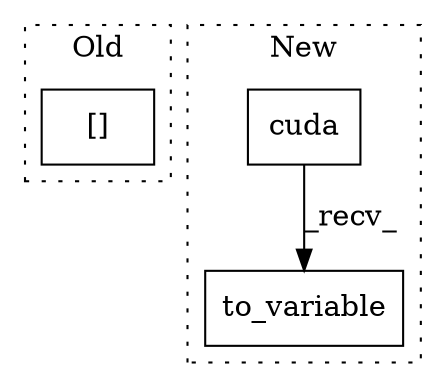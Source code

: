 digraph G {
subgraph cluster0 {
1 [label="[]" a="2" s="722,735" l="5,1" shape="box"];
label = "Old";
style="dotted";
}
subgraph cluster1 {
2 [label="to_variable" a="32" s="596" l="13" shape="box"];
3 [label="cuda" a="32" s="589" l="6" shape="box"];
label = "New";
style="dotted";
}
3 -> 2 [label="_recv_"];
}